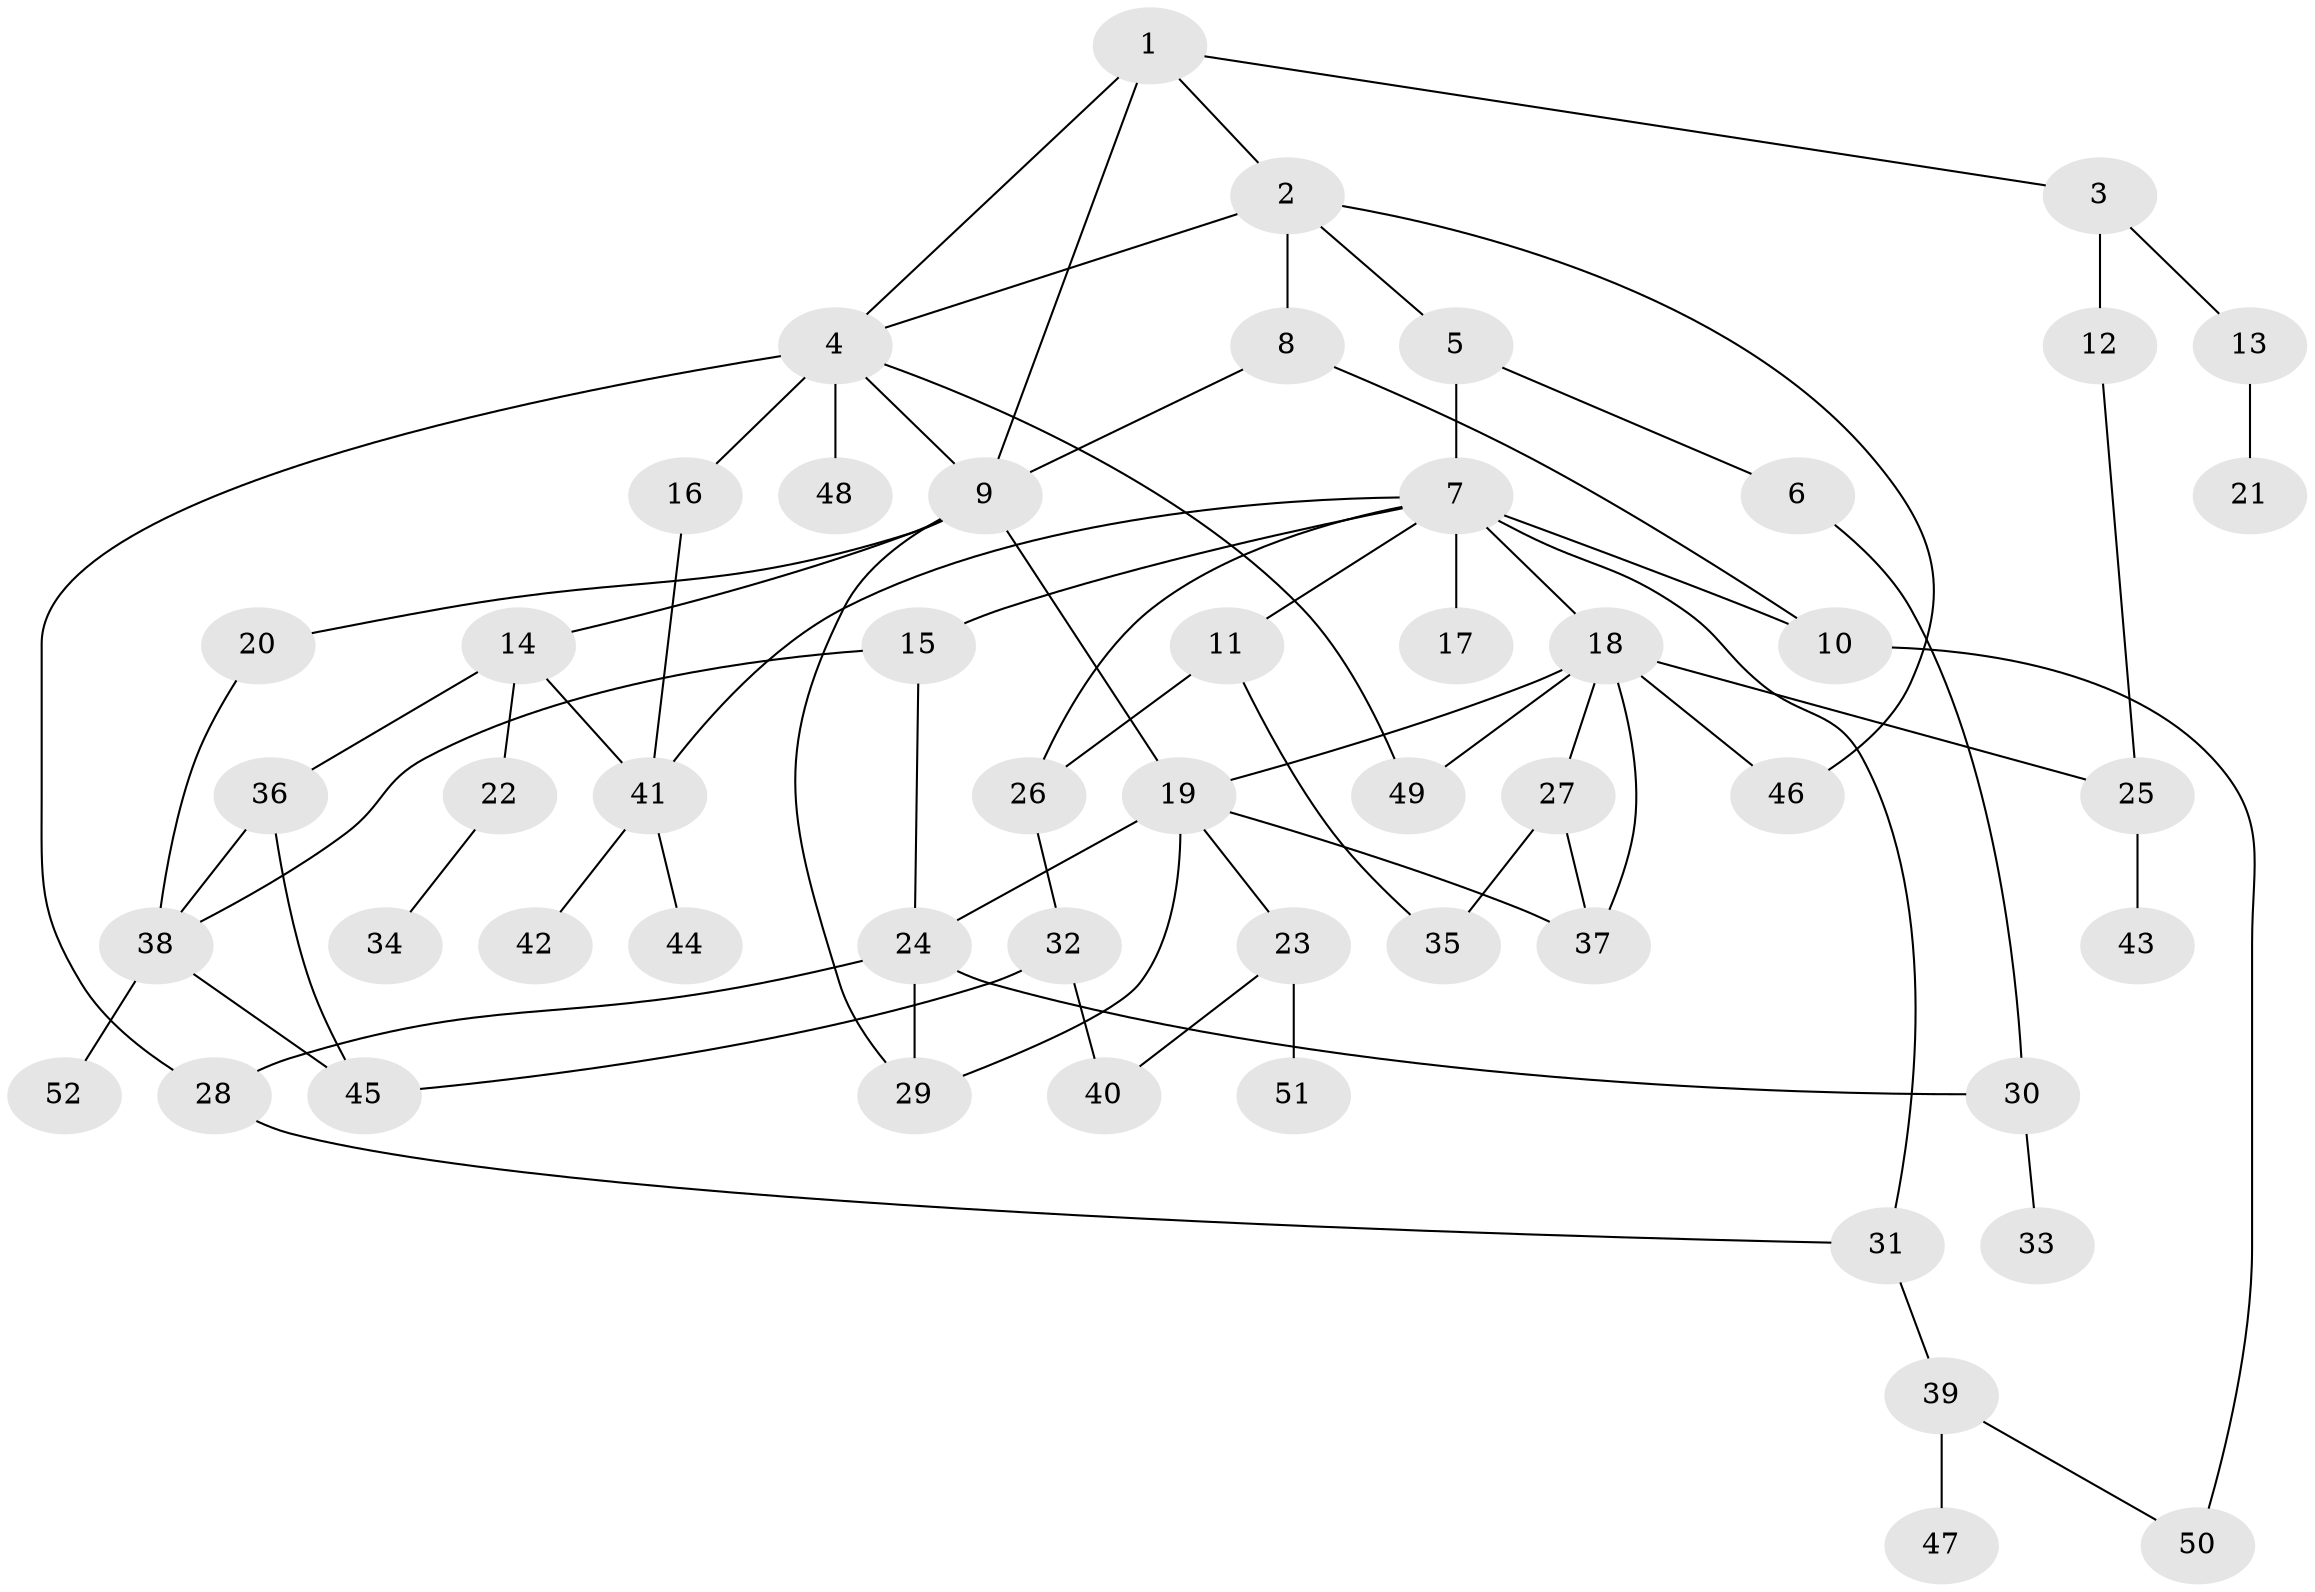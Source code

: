 // original degree distribution, {4: 0.0684931506849315, 5: 0.0958904109589041, 3: 0.3424657534246575, 2: 0.2328767123287671, 7: 0.0410958904109589, 6: 0.0136986301369863, 1: 0.2054794520547945}
// Generated by graph-tools (version 1.1) at 2025/48/03/04/25 22:48:39]
// undirected, 52 vertices, 77 edges
graph export_dot {
  node [color=gray90,style=filled];
  1;
  2;
  3;
  4;
  5;
  6;
  7;
  8;
  9;
  10;
  11;
  12;
  13;
  14;
  15;
  16;
  17;
  18;
  19;
  20;
  21;
  22;
  23;
  24;
  25;
  26;
  27;
  28;
  29;
  30;
  31;
  32;
  33;
  34;
  35;
  36;
  37;
  38;
  39;
  40;
  41;
  42;
  43;
  44;
  45;
  46;
  47;
  48;
  49;
  50;
  51;
  52;
  1 -- 2 [weight=1.0];
  1 -- 3 [weight=1.0];
  1 -- 4 [weight=1.0];
  1 -- 9 [weight=1.0];
  2 -- 4 [weight=1.0];
  2 -- 5 [weight=1.0];
  2 -- 8 [weight=1.0];
  2 -- 46 [weight=1.0];
  3 -- 12 [weight=1.0];
  3 -- 13 [weight=1.0];
  4 -- 9 [weight=1.0];
  4 -- 16 [weight=2.0];
  4 -- 28 [weight=2.0];
  4 -- 48 [weight=1.0];
  4 -- 49 [weight=1.0];
  5 -- 6 [weight=1.0];
  5 -- 7 [weight=1.0];
  6 -- 30 [weight=1.0];
  7 -- 10 [weight=1.0];
  7 -- 11 [weight=1.0];
  7 -- 15 [weight=2.0];
  7 -- 17 [weight=2.0];
  7 -- 18 [weight=1.0];
  7 -- 26 [weight=1.0];
  7 -- 31 [weight=1.0];
  7 -- 41 [weight=1.0];
  8 -- 9 [weight=1.0];
  8 -- 10 [weight=1.0];
  9 -- 14 [weight=1.0];
  9 -- 19 [weight=1.0];
  9 -- 20 [weight=1.0];
  9 -- 29 [weight=1.0];
  10 -- 50 [weight=1.0];
  11 -- 26 [weight=1.0];
  11 -- 35 [weight=1.0];
  12 -- 25 [weight=1.0];
  13 -- 21 [weight=1.0];
  14 -- 22 [weight=1.0];
  14 -- 36 [weight=1.0];
  14 -- 41 [weight=1.0];
  15 -- 24 [weight=1.0];
  15 -- 38 [weight=1.0];
  16 -- 41 [weight=1.0];
  18 -- 19 [weight=1.0];
  18 -- 25 [weight=1.0];
  18 -- 27 [weight=1.0];
  18 -- 37 [weight=1.0];
  18 -- 46 [weight=1.0];
  18 -- 49 [weight=1.0];
  19 -- 23 [weight=1.0];
  19 -- 24 [weight=1.0];
  19 -- 29 [weight=1.0];
  19 -- 37 [weight=1.0];
  20 -- 38 [weight=1.0];
  22 -- 34 [weight=1.0];
  23 -- 40 [weight=1.0];
  23 -- 51 [weight=1.0];
  24 -- 28 [weight=1.0];
  24 -- 29 [weight=1.0];
  24 -- 30 [weight=1.0];
  25 -- 43 [weight=1.0];
  26 -- 32 [weight=1.0];
  27 -- 35 [weight=1.0];
  27 -- 37 [weight=1.0];
  28 -- 31 [weight=1.0];
  30 -- 33 [weight=1.0];
  31 -- 39 [weight=1.0];
  32 -- 40 [weight=1.0];
  32 -- 45 [weight=1.0];
  36 -- 38 [weight=1.0];
  36 -- 45 [weight=1.0];
  38 -- 45 [weight=1.0];
  38 -- 52 [weight=1.0];
  39 -- 47 [weight=1.0];
  39 -- 50 [weight=1.0];
  41 -- 42 [weight=1.0];
  41 -- 44 [weight=1.0];
}
